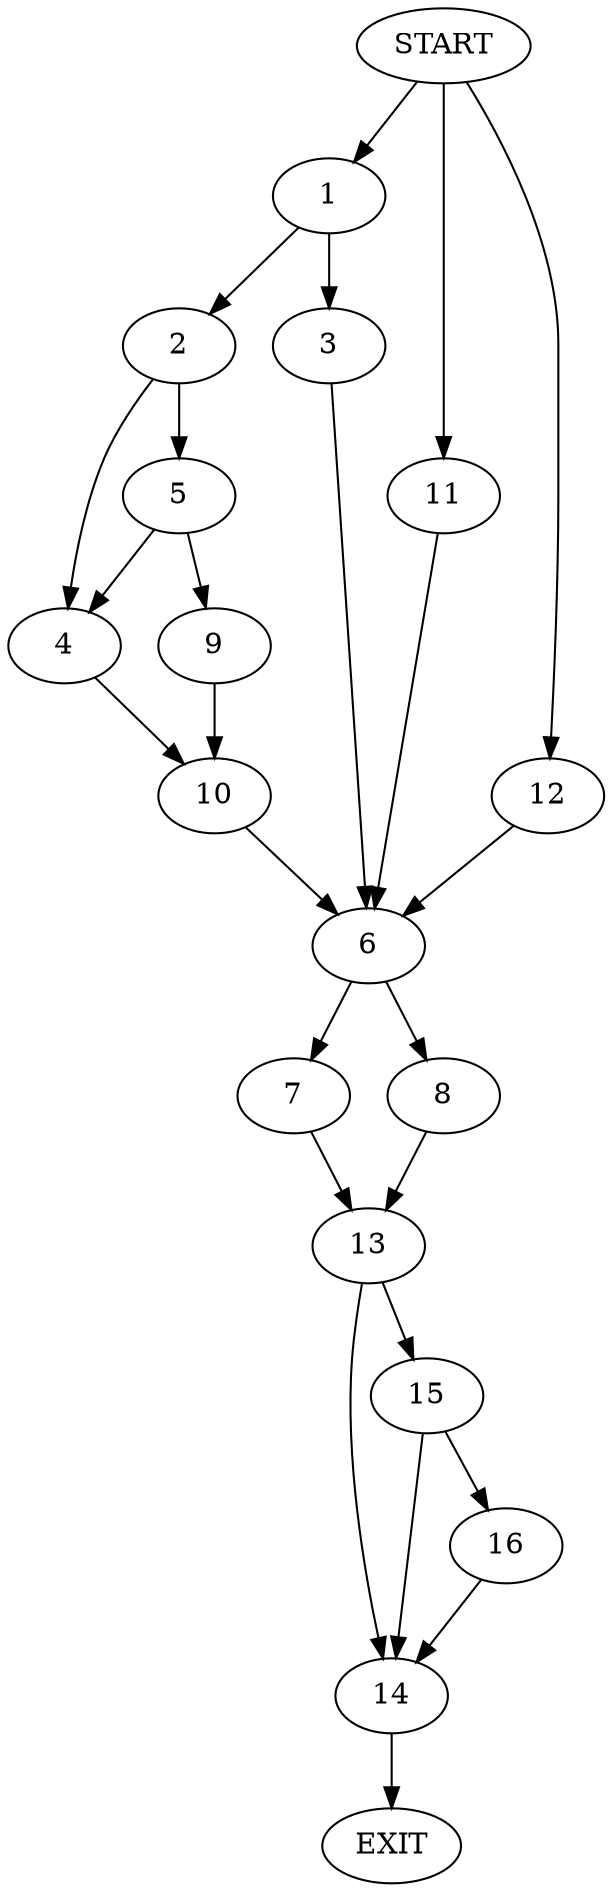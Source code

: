 digraph {
0 [label="START"]
17 [label="EXIT"]
0 -> 1
1 -> 2
1 -> 3
2 -> 4
2 -> 5
3 -> 6
6 -> 7
6 -> 8
5 -> 9
5 -> 4
4 -> 10
9 -> 10
10 -> 6
0 -> 11
11 -> 6
0 -> 12
12 -> 6
8 -> 13
7 -> 13
13 -> 14
13 -> 15
15 -> 14
15 -> 16
14 -> 17
16 -> 14
}
